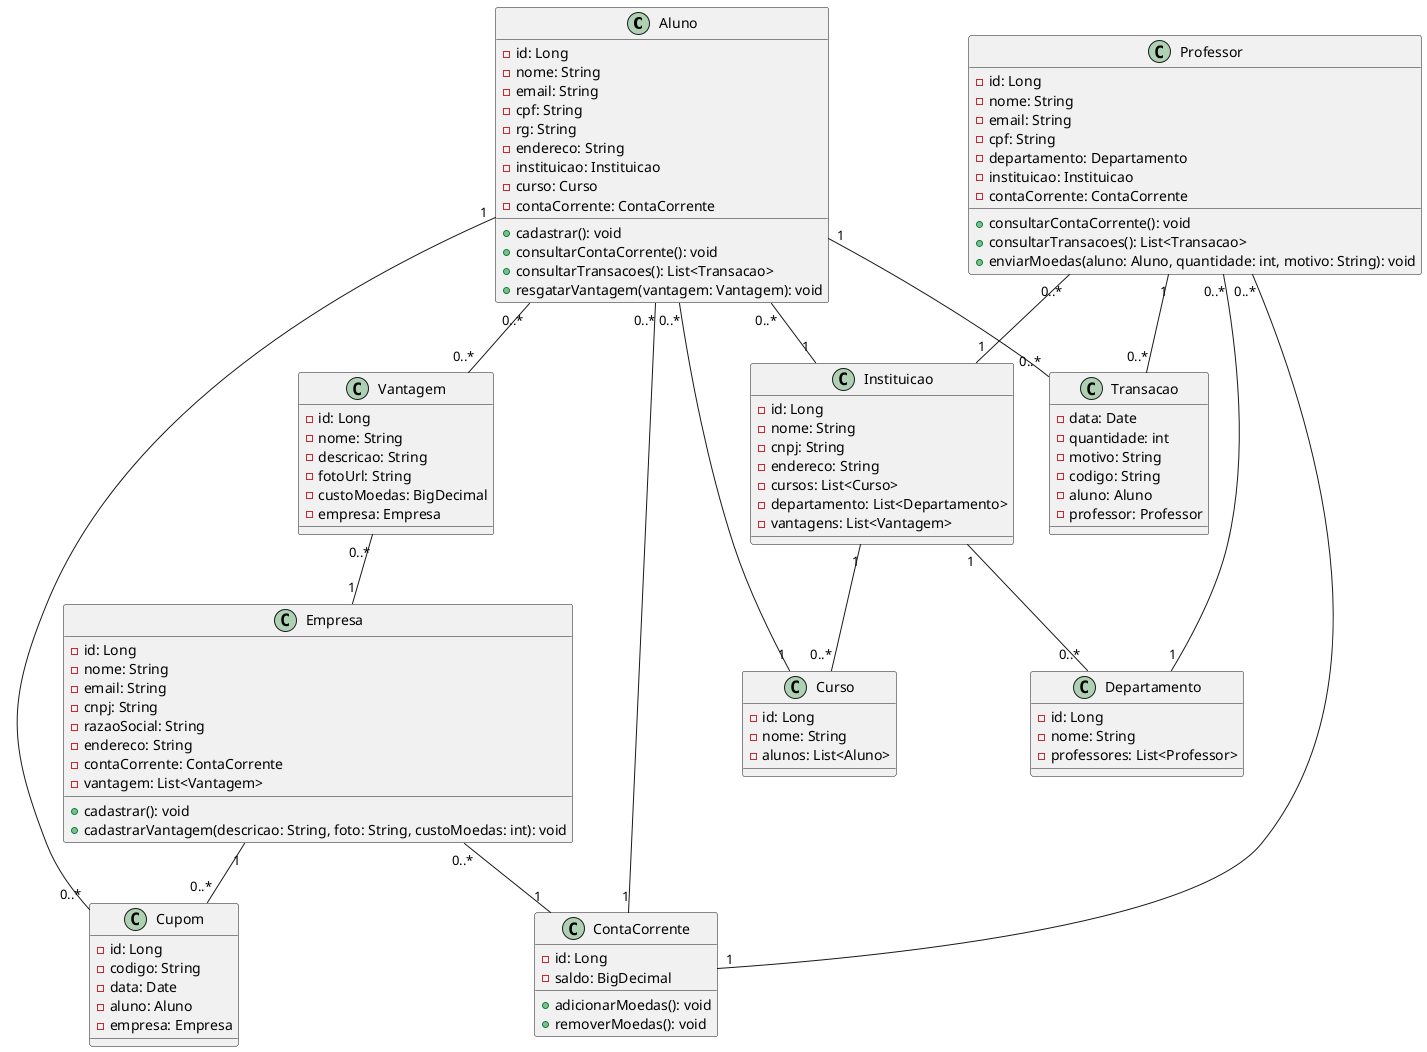@startuml
class Aluno {
  -id: Long
  -nome: String
  -email: String
  -cpf: String
  -rg: String
  -endereco: String
  -instituicao: Instituicao
  -curso: Curso
  -contaCorrente: ContaCorrente
  +cadastrar(): void
  +consultarContaCorrente(): void
  +consultarTransacoes(): List<Transacao>
  +resgatarVantagem(vantagem: Vantagem): void
}

class Professor {
  -id: Long
  -nome: String
  -email: String
  -cpf: String
  -departamento: Departamento
  -instituicao: Instituicao
  -contaCorrente: ContaCorrente
  +consultarContaCorrente(): void
  +consultarTransacoes(): List<Transacao>
  +enviarMoedas(aluno: Aluno, quantidade: int, motivo: String): void
}

class Instituicao {
  -id: Long
  -nome: String
  -cnpj: String
  -endereco: String
  -cursos: List<Curso>
  -departamento: List<Departamento>
  -vantagens: List<Vantagem>
}

class Curso {
  -id: Long
  -nome: String
  -alunos: List<Aluno>
}

class Departamento {
  -id: Long
  -nome: String
  -professores: List<Professor>
}

class Vantagem {
  -id: Long
  -nome: String
  -descricao: String
  -fotoUrl: String
  -custoMoedas: BigDecimal
  -empresa: Empresa
}

class Empresa {
  -id: Long
  -nome: String
  -email: String
  -cnpj: String
  -razaoSocial: String
  -endereco: String
  -contaCorrente: ContaCorrente
  -vantagem: List<Vantagem>
  +cadastrar(): void
  +cadastrarVantagem(descricao: String, foto: String, custoMoedas: int): void
}

class ContaCorrente {
  -id: Long
  -saldo: BigDecimal
  +adicionarMoedas(): void
  +removerMoedas(): void
}

class Transacao {
  -data: Date
  -quantidade: int
  -motivo: String
  -codigo: String
  -aluno: Aluno
  -professor: Professor
}

class Cupom {
  -id: Long
  -codigo: String
  -data: Date
  -aluno: Aluno
  -empresa: Empresa
}

Aluno "0..*" -- "1" Instituicao
Professor "0..*" -- "1" Instituicao
Professor "1" -- "0..*" Transacao 
Aluno "1" -- "0..*" Transacao
Aluno "0..*" -- "0..*" Vantagem
Vantagem "0..*" -- "1" Empresa
Professor "0..*" -- "1" ContaCorrente
Aluno "0..*" -- "1" ContaCorrente
Empresa "0..*" -- "1" ContaCorrente
Aluno "0..*" -- "1" Curso
Instituicao "1" -- "0..*" Curso
Aluno "1" -- "0..*" Cupom
Empresa "1" -- "0..*" Cupom
Professor "0..*" -- "1" Departamento
Instituicao "1" -- "0..*" Departamento

@enduml
